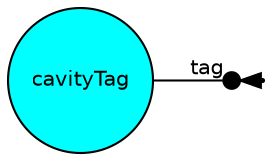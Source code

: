 digraph pwb_model {
	rankdir=LR;
	size="8,5"
	node [ shape = circle , fontname = "Helvetica" , fontsize = 10 , height = 0.1 , width = 0.1 , margin = 0.01 ,  style=filled ];
	edge [ fontname = "Helvetica" , forcelabels= true , fontsize = 10 ];
	"cavityTag" [ shape=circle fillcolor=cyan ];
        "REF1" [shape=point , label ="", width=0.02 , height=0.02, regular=1, style=filled , fillcolor=black ];
	cavityTag -> REF1 [ label = "tag" , arrowhead = "invdot" ];
}
